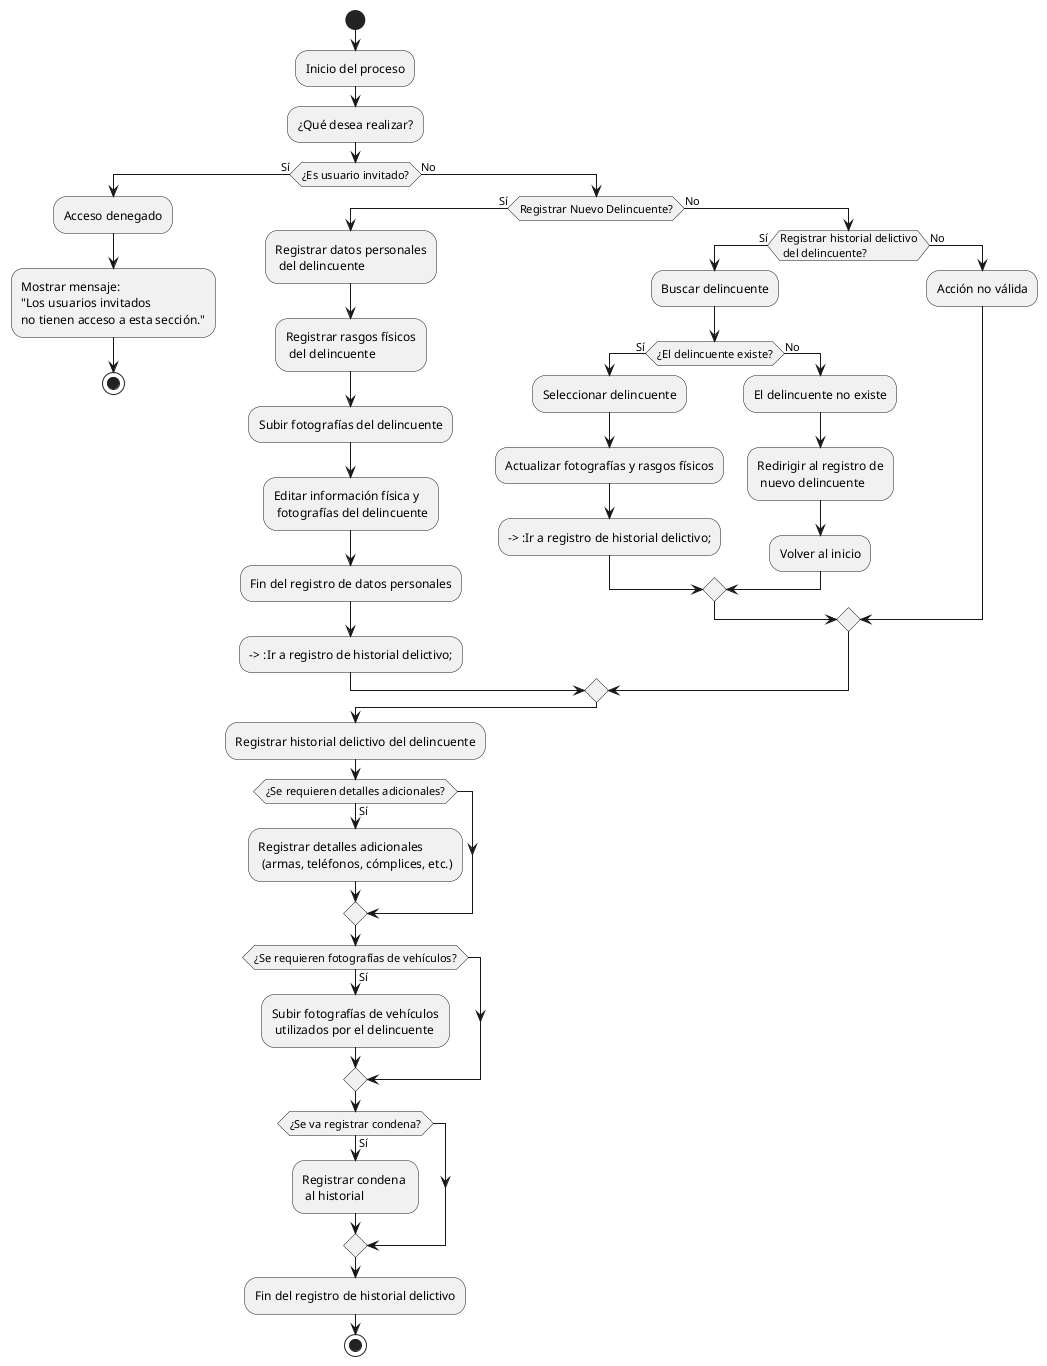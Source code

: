 @startuml
start

:Inicio del proceso;
:¿Qué desea realizar?;

if (¿Es usuario invitado?) then (Sí)
    :Acceso denegado;
    :Mostrar mensaje: \n"Los usuarios invitados\nno tienen acceso a esta sección.";
    stop
else (No)
    if (Registrar Nuevo Delincuente?) then (Sí)
        :Registrar datos personales\n del delincuente;
        :Registrar rasgos físicos\n del delincuente;
        :Subir fotografías del delincuente;
        :Editar información física y\n fotografías del delincuente;
        :Fin del registro de datos personales;
        --> :Ir a registro de historial delictivo;
    else (No)
        if (Registrar historial delictivo\n del delincuente?) then (Sí)
            :Buscar delincuente;
            if (¿El delincuente existe?) then (Sí)
                :Seleccionar delincuente;
                :Actualizar fotografías y rasgos físicos;
                --> :Ir a registro de historial delictivo;
            else (No)
                :El delincuente no existe;
                :Redirigir al registro de\n nuevo delincuente;
                :Volver al inicio;
            endif
        else (No)
            :Acción no válida;
        endif
    endif
endif

:Registrar historial delictivo del delincuente;

if (¿Se requieren detalles adicionales?) then (Sí)
    :Registrar detalles adicionales\n (armas, teléfonos, cómplices, etc.);
endif

if (¿Se requieren fotografías de vehículos?) then (Sí)
    :Subir fotografías de vehículos\n utilizados por el delincuente;
endif

if (¿Se va registrar condena?) then (Sí)
    :Registrar condena \n al historial;
endif

:Fin del registro de historial delictivo;
stop
@enduml
